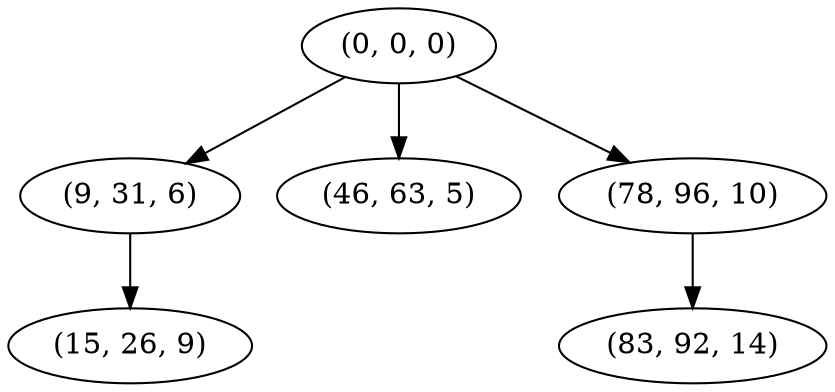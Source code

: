 digraph tree {
    "(0, 0, 0)";
    "(9, 31, 6)";
    "(15, 26, 9)";
    "(46, 63, 5)";
    "(78, 96, 10)";
    "(83, 92, 14)";
    "(0, 0, 0)" -> "(9, 31, 6)";
    "(0, 0, 0)" -> "(46, 63, 5)";
    "(0, 0, 0)" -> "(78, 96, 10)";
    "(9, 31, 6)" -> "(15, 26, 9)";
    "(78, 96, 10)" -> "(83, 92, 14)";
}
